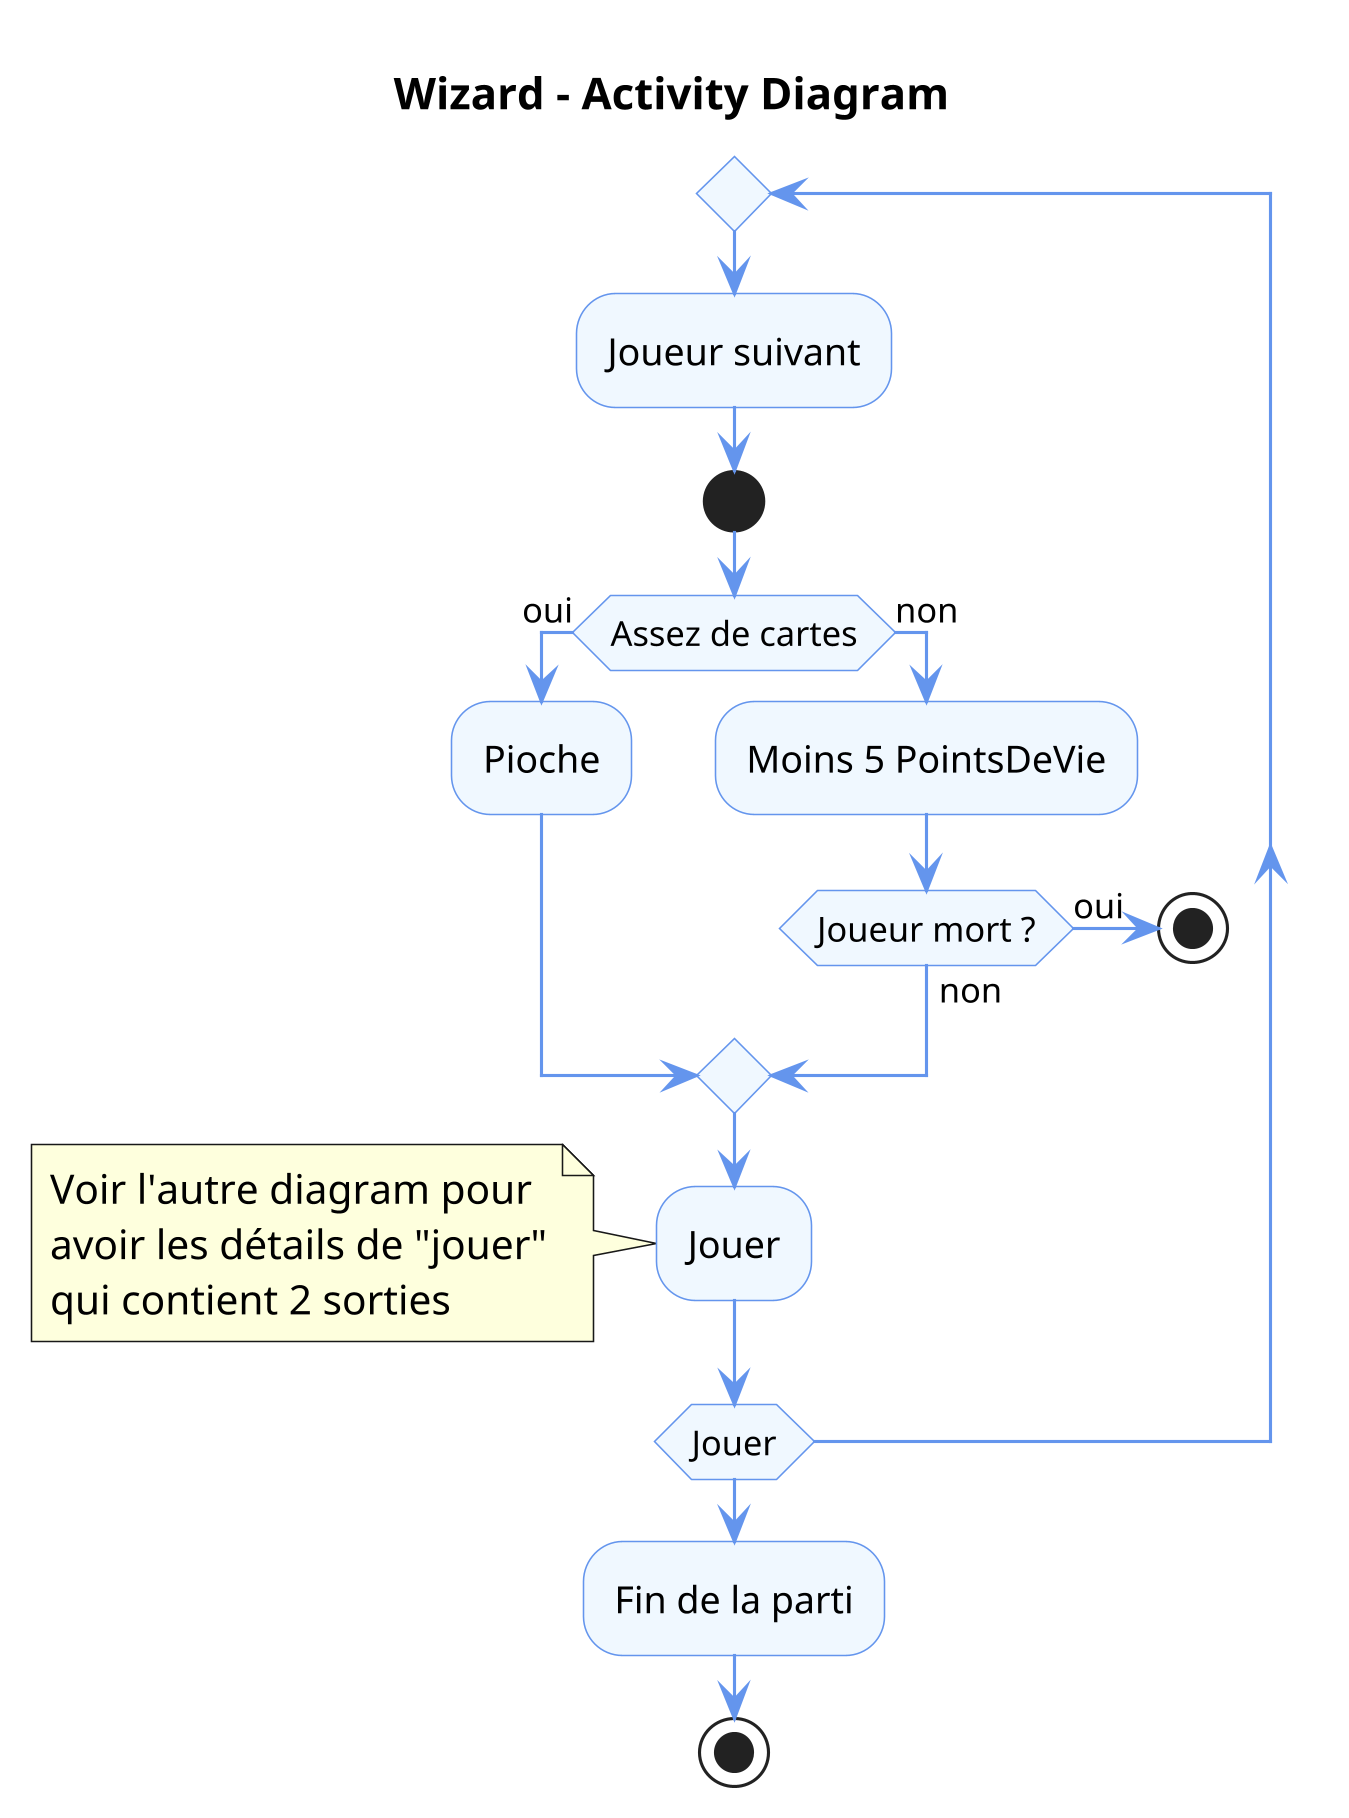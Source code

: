 @startuml


title Wizard - Activity Diagram

'accessibilité
skinparam classAttributeIconSize 0

'pas d'ombre
skinparam shadowing false

'taille de l'image
skinparam dpi 300 

'couleurs
skinparam activity {
  BackgroundColor AliceBlue
  ArrowColor CornflowerBlue
  BorderColor CornflowerBlue
}
skinparam stereotypeCBackgroundColor OldLace


repeat
  :Joueur suivant;
  start
  if (Assez de cartes) then (oui)
    :Pioche;
  else (non)
    :Moins 5 PointsDeVie;
    if (Joueur mort ?) then (oui)
      stop
    else (non)
    endif
  endif
  :Jouer;
  note
    Voir l'autre diagram pour 
    avoir les détails de "jouer"
    qui contient 2 sorties
  end note
repeat while (Jouer)


:Fin de la parti;
stop

@enduml
